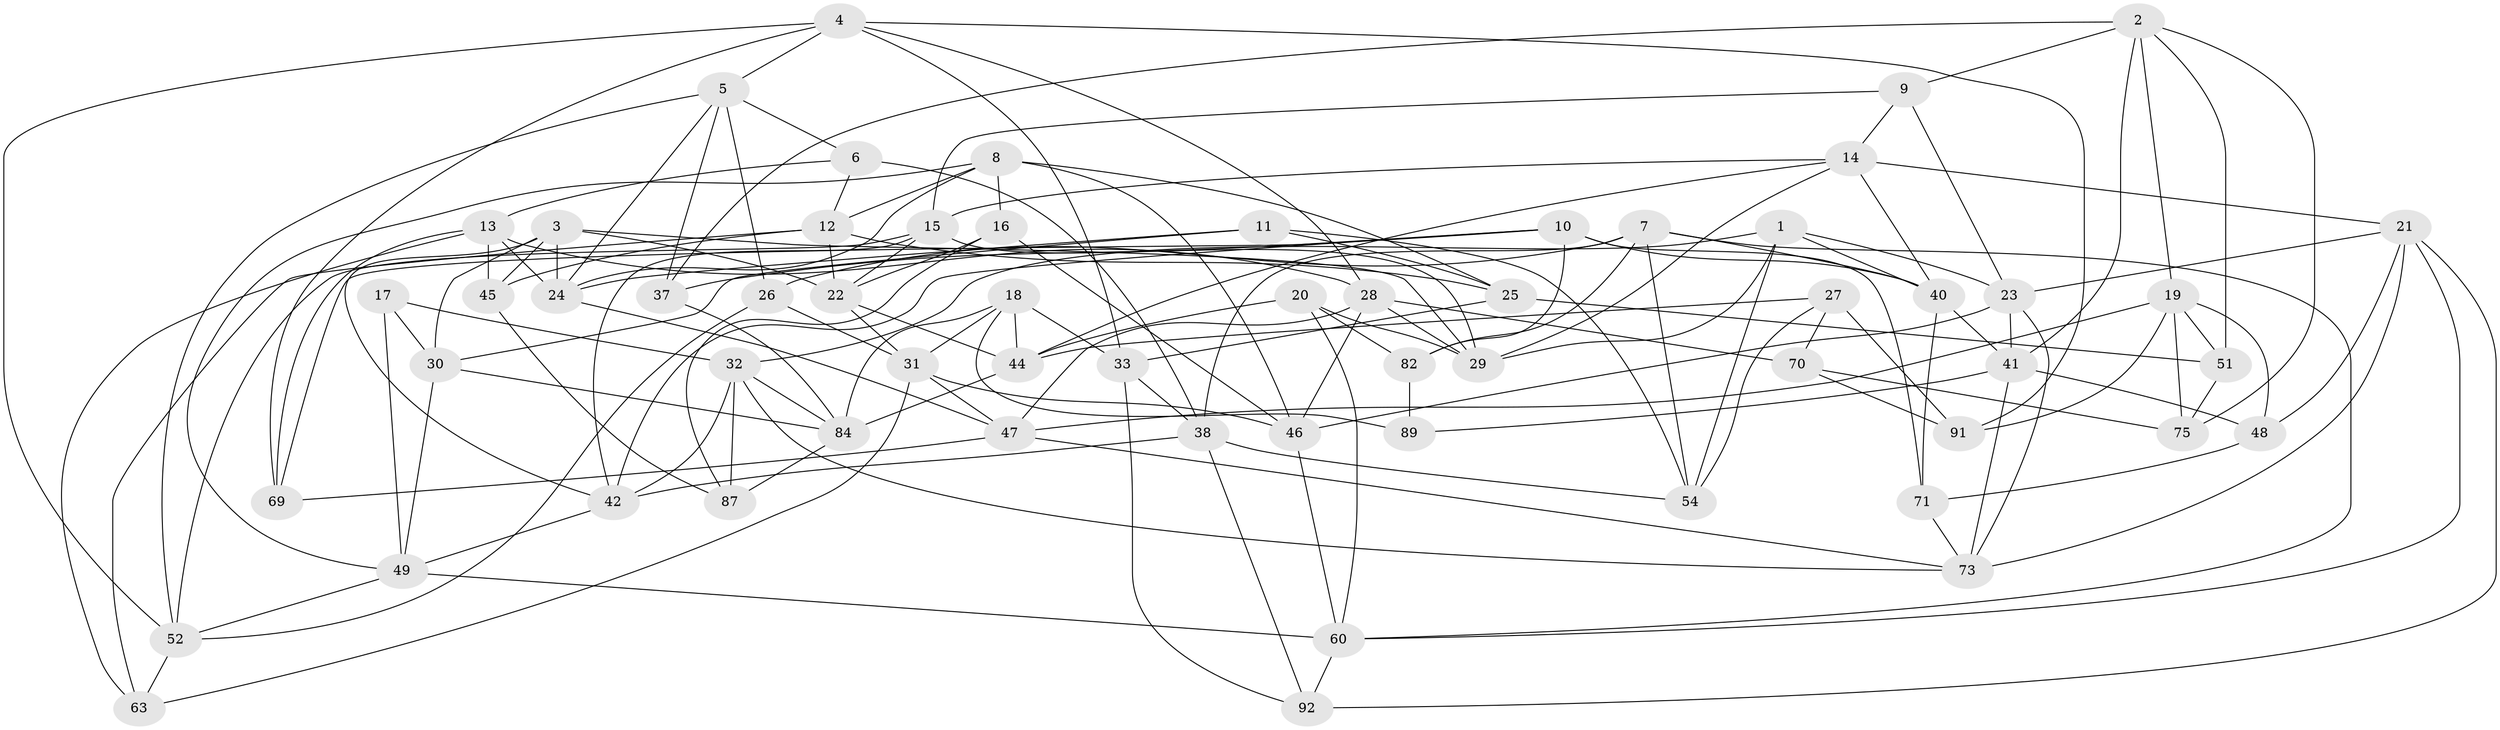 // original degree distribution, {4: 1.0}
// Generated by graph-tools (version 1.1) at 2025/42/03/06/25 10:42:17]
// undirected, 60 vertices, 154 edges
graph export_dot {
graph [start="1"]
  node [color=gray90,style=filled];
  1 [super="+77"];
  2 [super="+83"];
  3 [super="+88"];
  4 [super="+43"];
  5 [super="+72"];
  6;
  7 [super="+34"];
  8 [super="+74"];
  9;
  10 [super="+94"];
  11;
  12 [super="+59"];
  13 [super="+39"];
  14 [super="+68"];
  15 [super="+86"];
  16;
  17;
  18 [super="+66"];
  19 [super="+61"];
  20;
  21 [super="+50"];
  22 [super="+58"];
  23 [super="+90"];
  24 [super="+67"];
  25 [super="+35"];
  26;
  27;
  28 [super="+64"];
  29 [super="+76"];
  30 [super="+62"];
  31 [super="+36"];
  32 [super="+55"];
  33 [super="+57"];
  37;
  38 [super="+95"];
  40 [super="+80"];
  41 [super="+81"];
  42 [super="+78"];
  44 [super="+98"];
  45;
  46 [super="+96"];
  47 [super="+56"];
  48;
  49 [super="+53"];
  51;
  52 [super="+97"];
  54 [super="+79"];
  60 [super="+65"];
  63;
  69;
  70;
  71;
  73 [super="+93"];
  75;
  82;
  84 [super="+85"];
  87;
  89;
  91;
  92;
  1 -- 32;
  1 -- 29;
  1 -- 54 [weight=2];
  1 -- 40;
  1 -- 23;
  2 -- 19;
  2 -- 37;
  2 -- 9;
  2 -- 75;
  2 -- 41;
  2 -- 51;
  3 -- 45;
  3 -- 29;
  3 -- 22;
  3 -- 24;
  3 -- 42;
  3 -- 30;
  4 -- 5;
  4 -- 33;
  4 -- 91;
  4 -- 69;
  4 -- 52;
  4 -- 28;
  5 -- 26;
  5 -- 37;
  5 -- 6;
  5 -- 24;
  5 -- 52;
  6 -- 13;
  6 -- 38;
  6 -- 12;
  7 -- 60;
  7 -- 26;
  7 -- 40;
  7 -- 82;
  7 -- 38;
  7 -- 54;
  8 -- 12;
  8 -- 24;
  8 -- 49;
  8 -- 16;
  8 -- 25;
  8 -- 46;
  9 -- 14;
  9 -- 15;
  9 -- 23;
  10 -- 37;
  10 -- 42;
  10 -- 40;
  10 -- 82;
  10 -- 69;
  10 -- 71;
  11 -- 30;
  11 -- 54;
  11 -- 24;
  11 -- 25;
  12 -- 22;
  12 -- 25;
  12 -- 45;
  12 -- 63;
  13 -- 69;
  13 -- 24;
  13 -- 45;
  13 -- 63;
  13 -- 28;
  14 -- 44;
  14 -- 40;
  14 -- 29;
  14 -- 21;
  14 -- 15;
  15 -- 52;
  15 -- 22;
  15 -- 42;
  15 -- 29;
  16 -- 46;
  16 -- 87;
  16 -- 22;
  17 -- 30 [weight=2];
  17 -- 49;
  17 -- 32;
  18 -- 89 [weight=2];
  18 -- 31;
  18 -- 84;
  18 -- 33;
  18 -- 44;
  19 -- 48;
  19 -- 47;
  19 -- 91;
  19 -- 75;
  19 -- 51;
  20 -- 82;
  20 -- 60;
  20 -- 29;
  20 -- 44;
  21 -- 73;
  21 -- 60;
  21 -- 48;
  21 -- 92;
  21 -- 23;
  22 -- 44;
  22 -- 31;
  23 -- 46;
  23 -- 73;
  23 -- 41;
  24 -- 47;
  25 -- 33 [weight=2];
  25 -- 51;
  26 -- 52;
  26 -- 31;
  27 -- 91;
  27 -- 70;
  27 -- 44;
  27 -- 54;
  28 -- 70;
  28 -- 46;
  28 -- 29;
  28 -- 47;
  30 -- 49;
  30 -- 84;
  31 -- 63;
  31 -- 47;
  31 -- 46;
  32 -- 84;
  32 -- 42;
  32 -- 87;
  32 -- 73;
  33 -- 92;
  33 -- 38;
  37 -- 84;
  38 -- 92;
  38 -- 42;
  38 -- 54;
  40 -- 41;
  40 -- 71;
  41 -- 73;
  41 -- 48;
  41 -- 89;
  42 -- 49;
  44 -- 84;
  45 -- 87;
  46 -- 60;
  47 -- 69;
  47 -- 73;
  48 -- 71;
  49 -- 60;
  49 -- 52;
  51 -- 75;
  52 -- 63;
  60 -- 92;
  70 -- 75;
  70 -- 91;
  71 -- 73;
  82 -- 89;
  84 -- 87;
}
